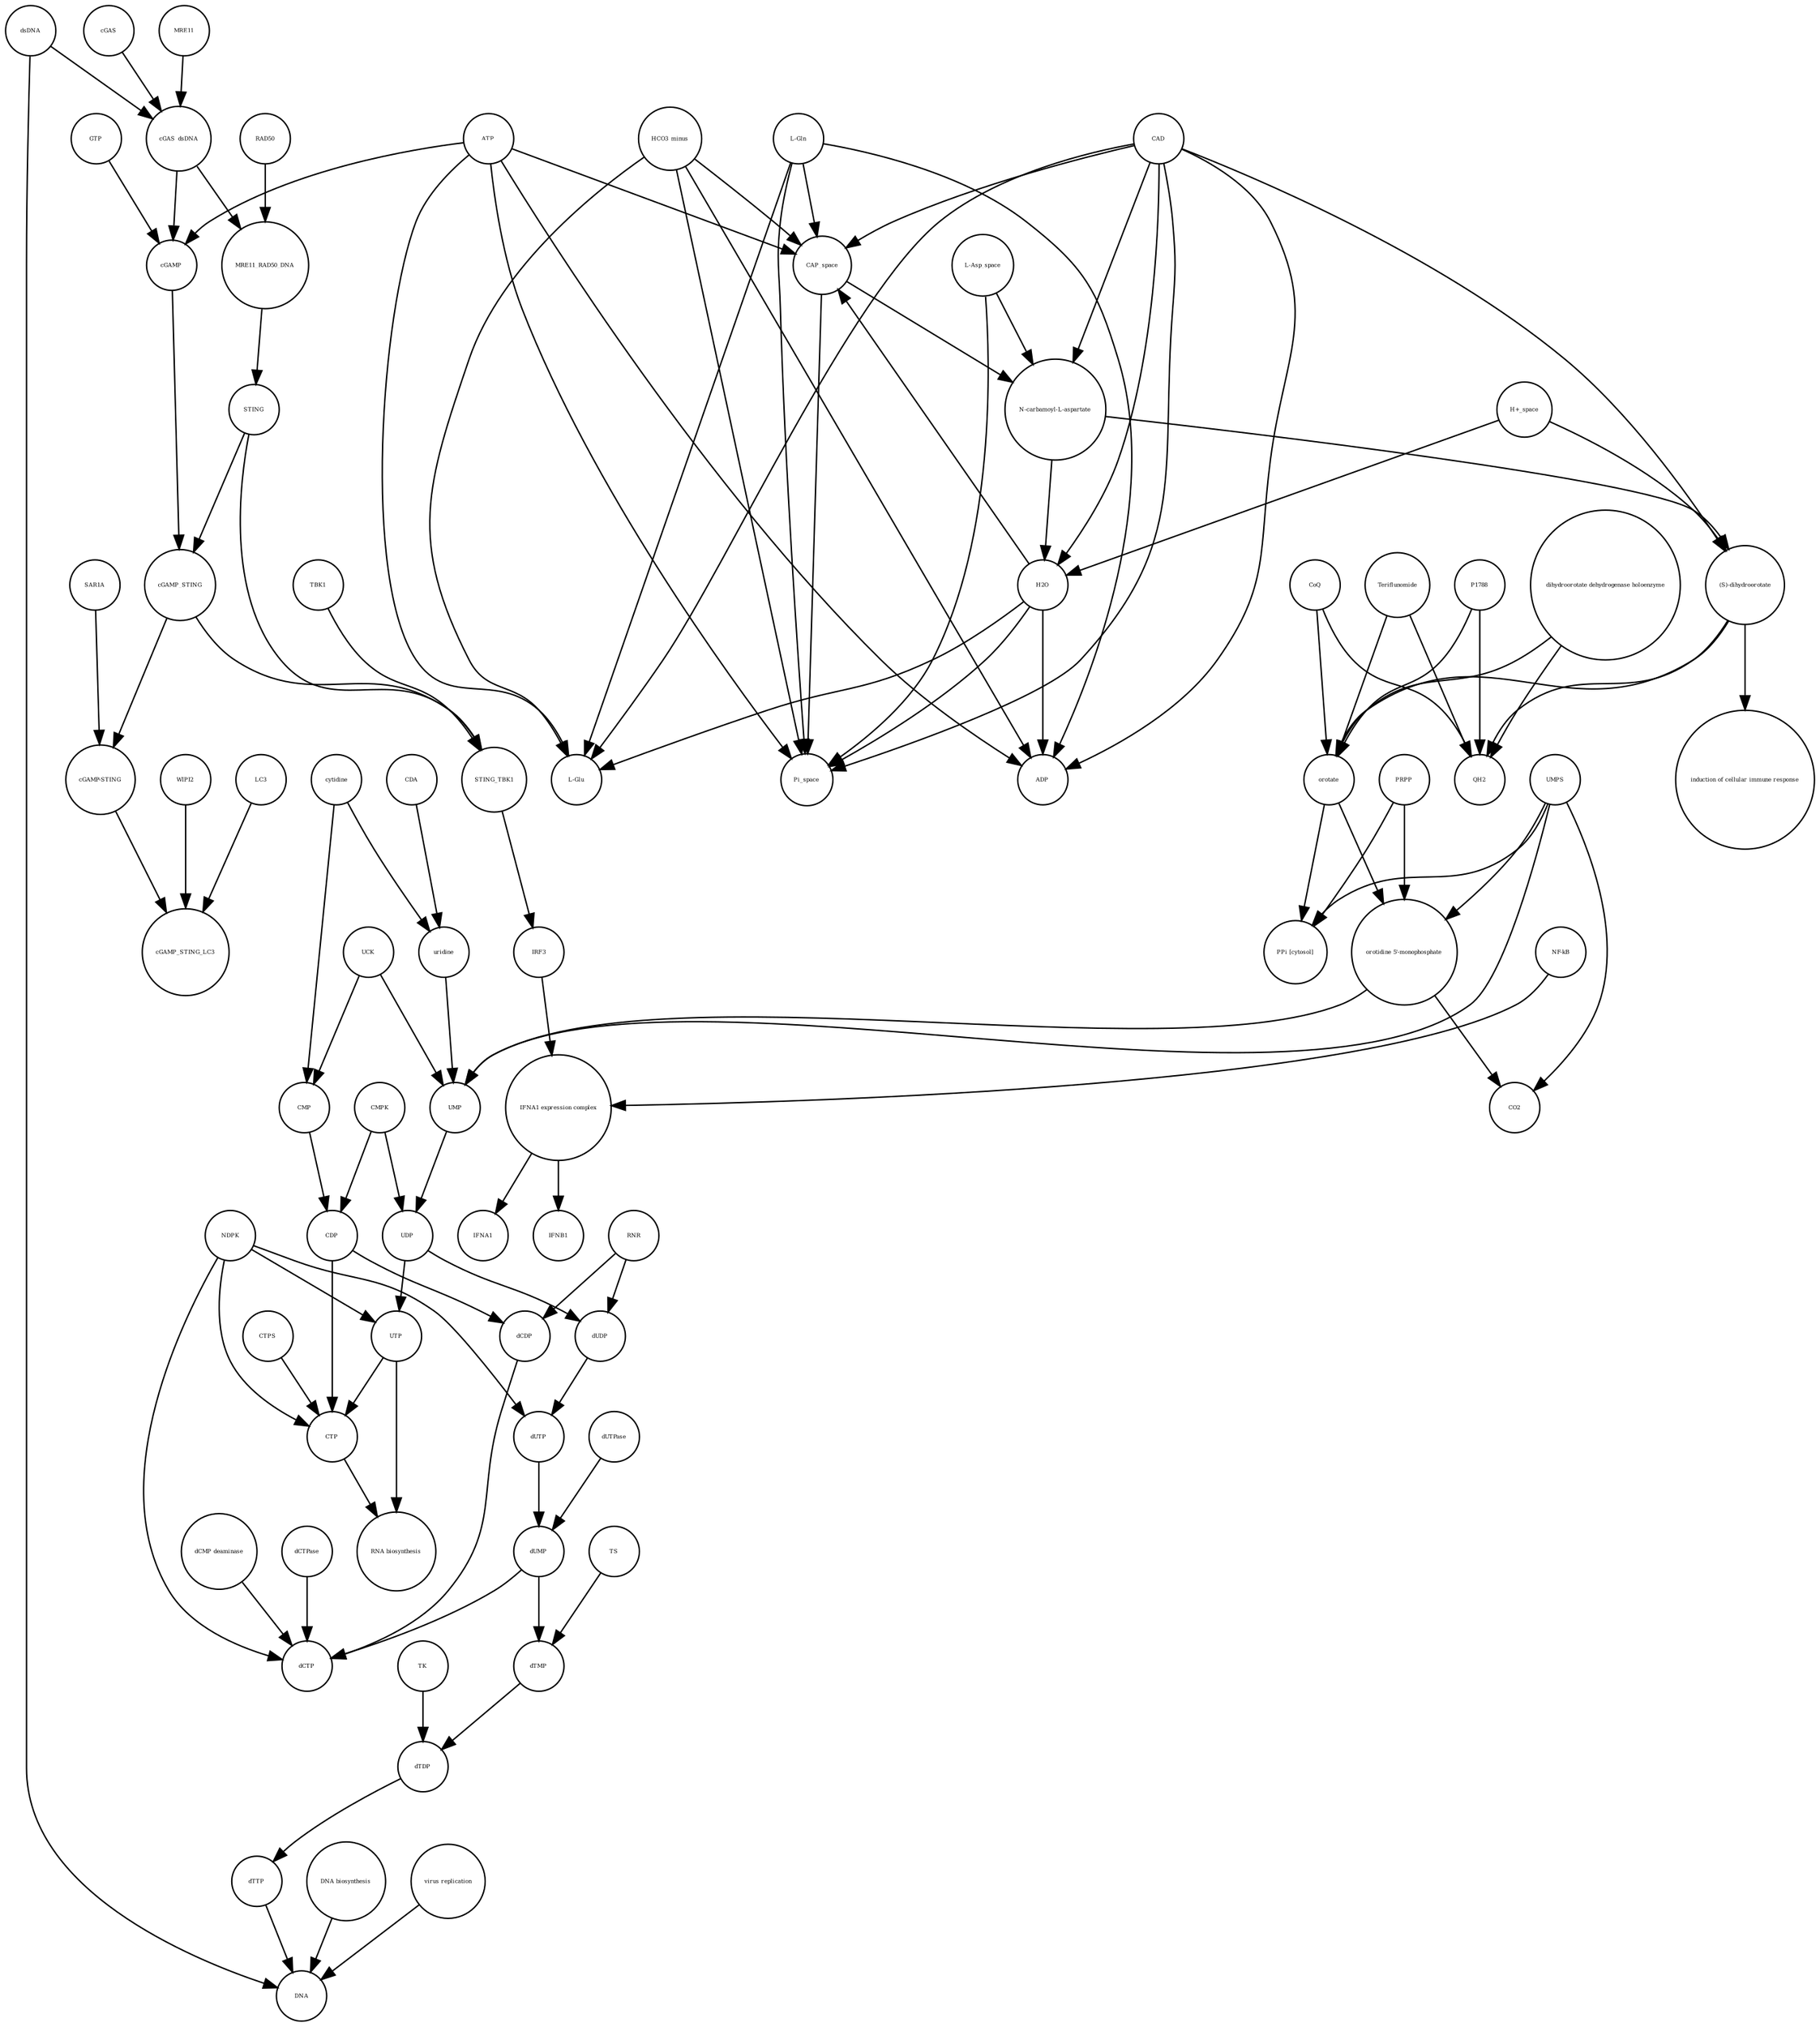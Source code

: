 strict digraph  {
UTP [annotation="", bipartite=0, cls="simple chemical", fontsize=4, label=UTP, shape=circle];
"RNA biosynthesis" [annotation="urn_miriam_obo.go_GO%3A0032774", bipartite=0, cls=phenotype, fontsize=4, label="RNA biosynthesis", shape=circle];
CTP [annotation="", bipartite=0, cls="simple chemical", fontsize=4, label=CTP, shape=circle];
"(S)-dihydroorotate" [annotation="", bipartite=0, cls="simple chemical", fontsize=4, label="(S)-dihydroorotate", shape=circle];
"induction of cellular immune response" [annotation="", bipartite=0, cls=phenotype, fontsize=4, label="induction of cellular immune response", shape=circle];
"IFNA1 expression complex" [annotation="", bipartite=0, cls=complex, fontsize=4, label="IFNA1 expression complex", shape=circle];
H2O [annotation="", bipartite=0, cls="simple chemical", fontsize=4, label=H2O, shape=circle];
UMPS [annotation="", bipartite=0, cls="macromolecule multimer", fontsize=4, label=UMPS, shape=circle];
SAR1A [annotation="", bipartite=0, cls=macromolecule, fontsize=4, label=SAR1A, shape=circle];
uridine [annotation="", bipartite=0, cls="simple chemical", fontsize=4, label=uridine, shape=circle];
dCDP [annotation="", bipartite=0, cls="simple chemical", fontsize=4, label=dCDP, shape=circle];
MRE11 [annotation="", bipartite=0, cls="macromolecule multimer", fontsize=4, label=MRE11, shape=circle];
DNA [annotation="", bipartite=0, cls="nucleic acid feature", fontsize=4, label=DNA, shape=circle];
dTTP [annotation="", bipartite=0, cls="simple chemical", fontsize=4, label=dTTP, shape=circle];
RAD50 [annotation="", bipartite=0, cls="macromolecule multimer", fontsize=4, label=RAD50, shape=circle];
NDPK [annotation="", bipartite=0, cls=macromolecule, fontsize=4, label=NDPK, shape=circle];
MRE11_RAD50_DNA [annotation="", bipartite=0, cls=complex, fontsize=4, label=MRE11_RAD50_DNA, shape=circle];
UCK [annotation="", bipartite=0, cls=macromolecule, fontsize=4, label=UCK, shape=circle];
dUMP [annotation="", bipartite=0, cls="simple chemical", fontsize=4, label=dUMP, shape=circle];
"cGAMP-STING" [annotation="", bipartite=0, cls=complex, fontsize=4, label="cGAMP-STING", shape=circle];
dCTP [annotation="", bipartite=0, cls="simple chemical", fontsize=4, label=dCTP, shape=circle];
TBK1 [annotation="", bipartite=0, cls=macromolecule, fontsize=4, label=TBK1, shape=circle];
dTDP [annotation="", bipartite=0, cls="simple chemical", fontsize=4, label=dTDP, shape=circle];
"dCMP deaminase" [annotation="", bipartite=0, cls=macromolecule, fontsize=4, label="dCMP deaminase", shape=circle];
"H+_space" [annotation="", bipartite=0, cls="simple chemical", fontsize=4, label="H+_space", shape=circle];
CDA [annotation="", bipartite=0, cls=macromolecule, fontsize=4, label=CDA, shape=circle];
RNR [annotation="", bipartite=0, cls=macromolecule, fontsize=4, label=RNR, shape=circle];
WIPI2 [annotation="", bipartite=0, cls=macromolecule, fontsize=4, label=WIPI2, shape=circle];
Pi_space [annotation="", bipartite=0, cls="simple chemical", fontsize=4, label=Pi_space, shape=circle];
cGAMP [annotation="", bipartite=0, cls="simple chemical", fontsize=4, label=cGAMP, shape=circle];
dTMP [annotation="", bipartite=0, cls="simple chemical", fontsize=4, label=dTMP, shape=circle];
QH2 [annotation="", bipartite=0, cls="simple chemical", fontsize=4, label=QH2, shape=circle];
dsDNA [annotation="", bipartite=0, cls="simple chemical", fontsize=4, label=dsDNA, shape=circle];
HCO3_minus [annotation="", bipartite=0, cls="simple chemical", fontsize=4, label=HCO3_minus, shape=circle];
"PPi [cytosol]" [annotation="", bipartite=0, cls="simple chemical", fontsize=4, label="PPi [cytosol]", shape=circle];
CMPK [annotation="", bipartite=0, cls=macromolecule, fontsize=4, label=CMPK, shape=circle];
"L-Glu" [annotation="", bipartite=0, cls="simple chemical", fontsize=4, label="L-Glu", shape=circle];
cGAMP_STING_LC3 [annotation="", bipartite=0, cls=complex, fontsize=4, label=cGAMP_STING_LC3, shape=circle];
IRF3 [annotation="", bipartite=0, cls="macromolecule multimer", fontsize=4, label=IRF3, shape=circle];
dUTPase [annotation="", bipartite=0, cls=macromolecule, fontsize=4, label=dUTPase, shape=circle];
Teriflunomide [annotation="", bipartite=0, cls="simple chemical", fontsize=4, label=Teriflunomide, shape=circle];
P1788 [annotation="", bipartite=0, cls="simple chemical", fontsize=4, label=P1788, shape=circle];
ADP [annotation="", bipartite=0, cls="simple chemical", fontsize=4, label=ADP, shape=circle];
UDP [annotation="", bipartite=0, cls="simple chemical", fontsize=4, label=UDP, shape=circle];
CTPS [annotation="", bipartite=0, cls=macromolecule, fontsize=4, label=CTPS, shape=circle];
GTP [annotation="", bipartite=0, cls="simple chemical", fontsize=4, label=GTP, shape=circle];
LC3 [annotation="", bipartite=0, cls=macromolecule, fontsize=4, label=LC3, shape=circle];
"DNA biosynthesis" [annotation="urn_miriam_obo.go_GO%3A0071897", bipartite=0, cls=phenotype, fontsize=4, label="DNA biosynthesis", shape=circle];
dCTPase [annotation="", bipartite=0, cls=macromolecule, fontsize=4, label=dCTPase, shape=circle];
PRPP [annotation="", bipartite=0, cls="simple chemical", fontsize=4, label=PRPP, shape=circle];
CAD [annotation="", bipartite=0, cls=macromolecule, fontsize=4, label=CAD, shape=circle];
UMP [annotation="", bipartite=0, cls="simple chemical", fontsize=4, label=UMP, shape=circle];
IFNB1 [annotation="", bipartite=0, cls="nucleic acid feature", fontsize=4, label=IFNB1, shape=circle];
TS [annotation="", bipartite=0, cls=macromolecule, fontsize=4, label=TS, shape=circle];
dUDP [annotation="", bipartite=0, cls="simple chemical", fontsize=4, label=dUDP, shape=circle];
dUTP [annotation="", bipartite=0, cls="simple chemical", fontsize=4, label=dUTP, shape=circle];
cGAS [annotation="", bipartite=0, cls=macromolecule, fontsize=4, label=cGAS, shape=circle];
cGAS_dsDNA [annotation="", bipartite=0, cls=complex, fontsize=4, label=cGAS_dsDNA, shape=circle];
cGAMP_STING [annotation="", bipartite=0, cls=complex, fontsize=4, label=cGAMP_STING, shape=circle];
"N-carbamoyl-L-aspartate" [annotation="", bipartite=0, cls="simple chemical", fontsize=4, label="N-carbamoyl-L-aspartate", shape=circle];
CO2 [annotation="", bipartite=0, cls="simple chemical", fontsize=4, label=CO2, shape=circle];
"dihydroorotate dehydrogenase holoenzyme" [annotation="", bipartite=0, cls="simple chemical", fontsize=4, label="dihydroorotate dehydrogenase holoenzyme", shape=circle];
STING_TBK1 [annotation="", bipartite=0, cls=complex, fontsize=4, label=STING_TBK1, shape=circle];
orotate [annotation="", bipartite=0, cls="simple chemical", fontsize=4, label=orotate, shape=circle];
"L-Asp_space" [annotation="", bipartite=0, cls="simple chemical", fontsize=4, label="L-Asp_space", shape=circle];
"orotidine 5'-monophosphate" [annotation="", bipartite=0, cls="simple chemical", fontsize=4, label="orotidine 5'-monophosphate", shape=circle];
cytidine [annotation="", bipartite=0, cls="simple chemical", fontsize=4, label=cytidine, shape=circle];
"virus replication" [annotation="", bipartite=0, cls=phenotype, fontsize=4, label="virus replication", shape=circle];
STING [annotation="", bipartite=0, cls="macromolecule multimer", fontsize=4, label=STING, shape=circle];
CDP [annotation="", bipartite=0, cls="simple chemical", fontsize=4, label=CDP, shape=circle];
IFNA1 [annotation="", bipartite=0, cls="nucleic acid feature", fontsize=4, label=IFNA1, shape=circle];
"NF-kB" [annotation="", bipartite=0, cls=complex, fontsize=4, label="NF-kB", shape=circle];
ATP [annotation="", bipartite=0, cls="simple chemical", fontsize=4, label=ATP, shape=circle];
CMP [annotation="", bipartite=0, cls="simple chemical", fontsize=4, label=CMP, shape=circle];
CoQ [annotation="", bipartite=0, cls="simple chemical", fontsize=4, label=CoQ, shape=circle];
CAP_space [annotation="", bipartite=0, cls="simple chemical", fontsize=4, label=CAP_space, shape=circle];
"L-Gln" [annotation="", bipartite=0, cls="simple chemical", fontsize=4, label="L-Gln", shape=circle];
TK [annotation="", bipartite=0, cls=macromolecule, fontsize=4, label=TK, shape=circle];
UTP -> "RNA biosynthesis"  [annotation="", interaction_type="necessary stimulation"];
UTP -> CTP  [annotation="", interaction_type=production];
CTP -> "RNA biosynthesis"  [annotation="", interaction_type="necessary stimulation"];
"(S)-dihydroorotate" -> "induction of cellular immune response"  [annotation="", interaction_type="necessary stimulation"];
"(S)-dihydroorotate" -> QH2  [annotation="", interaction_type=production];
"(S)-dihydroorotate" -> orotate  [annotation="", interaction_type=production];
"IFNA1 expression complex" -> IFNA1  [annotation="", interaction_type=stimulation];
"IFNA1 expression complex" -> IFNB1  [annotation="", interaction_type=stimulation];
H2O -> "L-Glu"  [annotation="", interaction_type=production];
H2O -> CAP_space  [annotation="", interaction_type=production];
H2O -> Pi_space  [annotation="", interaction_type=production];
H2O -> ADP  [annotation="", interaction_type=production];
UMPS -> CO2  [annotation=urn_miriam_reactome_REACT_1698, interaction_type=catalysis];
UMPS -> UMP  [annotation=urn_miriam_reactome_REACT_1698, interaction_type=catalysis];
UMPS -> "orotidine 5'-monophosphate"  [annotation=urn_miriam_reactome_REACT_1698, interaction_type=catalysis];
UMPS -> "PPi [cytosol]"  [annotation=urn_miriam_reactome_REACT_1698, interaction_type=catalysis];
SAR1A -> "cGAMP-STING"  [annotation="", interaction_type=catalysis];
uridine -> UMP  [annotation="", interaction_type=production];
dCDP -> dCTP  [annotation="", interaction_type=production];
MRE11 -> cGAS_dsDNA  [annotation="", interaction_type=production];
dTTP -> DNA  [annotation="", interaction_type=production];
RAD50 -> MRE11_RAD50_DNA  [annotation="", interaction_type=production];
NDPK -> UTP  [annotation="", interaction_type=catalysis];
NDPK -> CTP  [annotation="", interaction_type=catalysis];
NDPK -> dUTP  [annotation="", interaction_type=catalysis];
NDPK -> dCTP  [annotation="", interaction_type=catalysis];
MRE11_RAD50_DNA -> STING  [annotation="", interaction_type=catalysis];
UCK -> UMP  [annotation="", interaction_type=catalysis];
UCK -> CMP  [annotation="", interaction_type=catalysis];
dUMP -> dCTP  [annotation="", interaction_type=production];
dUMP -> dTMP  [annotation="", interaction_type=production];
"cGAMP-STING" -> cGAMP_STING_LC3  [annotation="", interaction_type=production];
TBK1 -> STING_TBK1  [annotation="", interaction_type=production];
dTDP -> dTTP  [annotation="", interaction_type=production];
"dCMP deaminase" -> dCTP  [annotation="", interaction_type=catalysis];
"H+_space" -> H2O  [annotation="", interaction_type=production];
"H+_space" -> "(S)-dihydroorotate"  [annotation="", interaction_type=production];
CDA -> uridine  [annotation="", interaction_type=catalysis];
RNR -> dCDP  [annotation="", interaction_type=catalysis];
RNR -> dUDP  [annotation="", interaction_type=catalysis];
WIPI2 -> cGAMP_STING_LC3  [annotation="", interaction_type=catalysis];
cGAMP -> cGAMP_STING  [annotation="", interaction_type=production];
dTMP -> dTDP  [annotation="", interaction_type=production];
dsDNA -> cGAS_dsDNA  [annotation="", interaction_type=production];
dsDNA -> DNA  [annotation="", interaction_type=production];
HCO3_minus -> "L-Glu"  [annotation="", interaction_type=production];
HCO3_minus -> CAP_space  [annotation="", interaction_type=production];
HCO3_minus -> Pi_space  [annotation="", interaction_type=production];
HCO3_minus -> ADP  [annotation="", interaction_type=production];
CMPK -> CDP  [annotation="", interaction_type=catalysis];
CMPK -> UDP  [annotation="", interaction_type=catalysis];
IRF3 -> "IFNA1 expression complex"  [annotation="", interaction_type=production];
dUTPase -> dUMP  [annotation="", interaction_type=catalysis];
Teriflunomide -> QH2  [annotation=urn_miriam_reactome_REACT_1698, interaction_type=inhibition];
Teriflunomide -> orotate  [annotation=urn_miriam_reactome_REACT_1698, interaction_type=inhibition];
P1788 -> QH2  [annotation=urn_miriam_reactome_REACT_1698, interaction_type=inhibition];
P1788 -> orotate  [annotation=urn_miriam_reactome_REACT_1698, interaction_type=inhibition];
UDP -> UTP  [annotation="", interaction_type=production];
UDP -> dUDP  [annotation="", interaction_type=production];
CTPS -> CTP  [annotation="", interaction_type=catalysis];
GTP -> cGAMP  [annotation="", interaction_type=production];
LC3 -> cGAMP_STING_LC3  [annotation="", interaction_type=production];
"DNA biosynthesis" -> DNA  [annotation="", interaction_type=catalysis];
dCTPase -> dCTP  [annotation="", interaction_type=catalysis];
PRPP -> "orotidine 5'-monophosphate"  [annotation="", interaction_type=production];
PRPP -> "PPi [cytosol]"  [annotation="", interaction_type=production];
CAD -> ADP  [annotation=urn_miriam_reactome_REACT_1698, interaction_type=catalysis];
CAD -> Pi_space  [annotation=urn_miriam_reactome_REACT_1698, interaction_type=catalysis];
CAD -> "L-Glu"  [annotation=urn_miriam_reactome_REACT_1698, interaction_type=catalysis];
CAD -> CAP_space  [annotation=urn_miriam_reactome_REACT_1698, interaction_type=catalysis];
CAD -> H2O  [annotation=urn_miriam_reactome_REACT_1698, interaction_type=catalysis];
CAD -> "(S)-dihydroorotate"  [annotation=urn_miriam_reactome_REACT_1698, interaction_type=catalysis];
CAD -> "N-carbamoyl-L-aspartate"  [annotation=urn_miriam_reactome_REACT_1698, interaction_type=catalysis];
UMP -> UDP  [annotation="", interaction_type=production];
TS -> dTMP  [annotation="", interaction_type=catalysis];
dUDP -> dUTP  [annotation="", interaction_type=production];
dUTP -> dUMP  [annotation="", interaction_type=production];
cGAS -> cGAS_dsDNA  [annotation="", interaction_type=production];
cGAS_dsDNA -> MRE11_RAD50_DNA  [annotation="", interaction_type=production];
cGAS_dsDNA -> cGAMP  [annotation="", interaction_type=catalysis];
cGAMP_STING -> "cGAMP-STING"  [annotation="", interaction_type=production];
cGAMP_STING -> STING_TBK1  [annotation="", interaction_type=production];
"N-carbamoyl-L-aspartate" -> H2O  [annotation="", interaction_type=production];
"N-carbamoyl-L-aspartate" -> "(S)-dihydroorotate"  [annotation="", interaction_type=production];
"dihydroorotate dehydrogenase holoenzyme" -> QH2  [annotation=urn_miriam_reactome_REACT_1698, interaction_type=catalysis];
"dihydroorotate dehydrogenase holoenzyme" -> orotate  [annotation=urn_miriam_reactome_REACT_1698, interaction_type=catalysis];
STING_TBK1 -> IRF3  [annotation="", interaction_type=catalysis];
orotate -> "orotidine 5'-monophosphate"  [annotation="", interaction_type=production];
orotate -> "PPi [cytosol]"  [annotation="", interaction_type=production];
"L-Asp_space" -> Pi_space  [annotation="", interaction_type=production];
"L-Asp_space" -> "N-carbamoyl-L-aspartate"  [annotation="", interaction_type=production];
"orotidine 5'-monophosphate" -> CO2  [annotation="", interaction_type=production];
"orotidine 5'-monophosphate" -> UMP  [annotation="", interaction_type=production];
cytidine -> uridine  [annotation="", interaction_type=production];
cytidine -> CMP  [annotation="", interaction_type=production];
"virus replication" -> DNA  [annotation="", interaction_type=inhibition];
STING -> STING_TBK1  [annotation="", interaction_type=production];
STING -> cGAMP_STING  [annotation="", interaction_type=production];
CDP -> dCDP  [annotation="", interaction_type=production];
CDP -> CTP  [annotation="", interaction_type=production];
"NF-kB" -> "IFNA1 expression complex"  [annotation="", interaction_type=production];
ATP -> ADP  [annotation="", interaction_type=production];
ATP -> Pi_space  [annotation="", interaction_type=production];
ATP -> "L-Glu"  [annotation="", interaction_type=production];
ATP -> CAP_space  [annotation="", interaction_type=production];
ATP -> cGAMP  [annotation="", interaction_type=production];
CMP -> CDP  [annotation="", interaction_type=production];
CoQ -> QH2  [annotation="", interaction_type=production];
CoQ -> orotate  [annotation="", interaction_type=production];
CAP_space -> Pi_space  [annotation="", interaction_type=production];
CAP_space -> "N-carbamoyl-L-aspartate"  [annotation="", interaction_type=production];
"L-Gln" -> "L-Glu"  [annotation="", interaction_type=production];
"L-Gln" -> CAP_space  [annotation="", interaction_type=production];
"L-Gln" -> Pi_space  [annotation="", interaction_type=production];
"L-Gln" -> ADP  [annotation="", interaction_type=production];
TK -> dTDP  [annotation="", interaction_type=catalysis];
}
